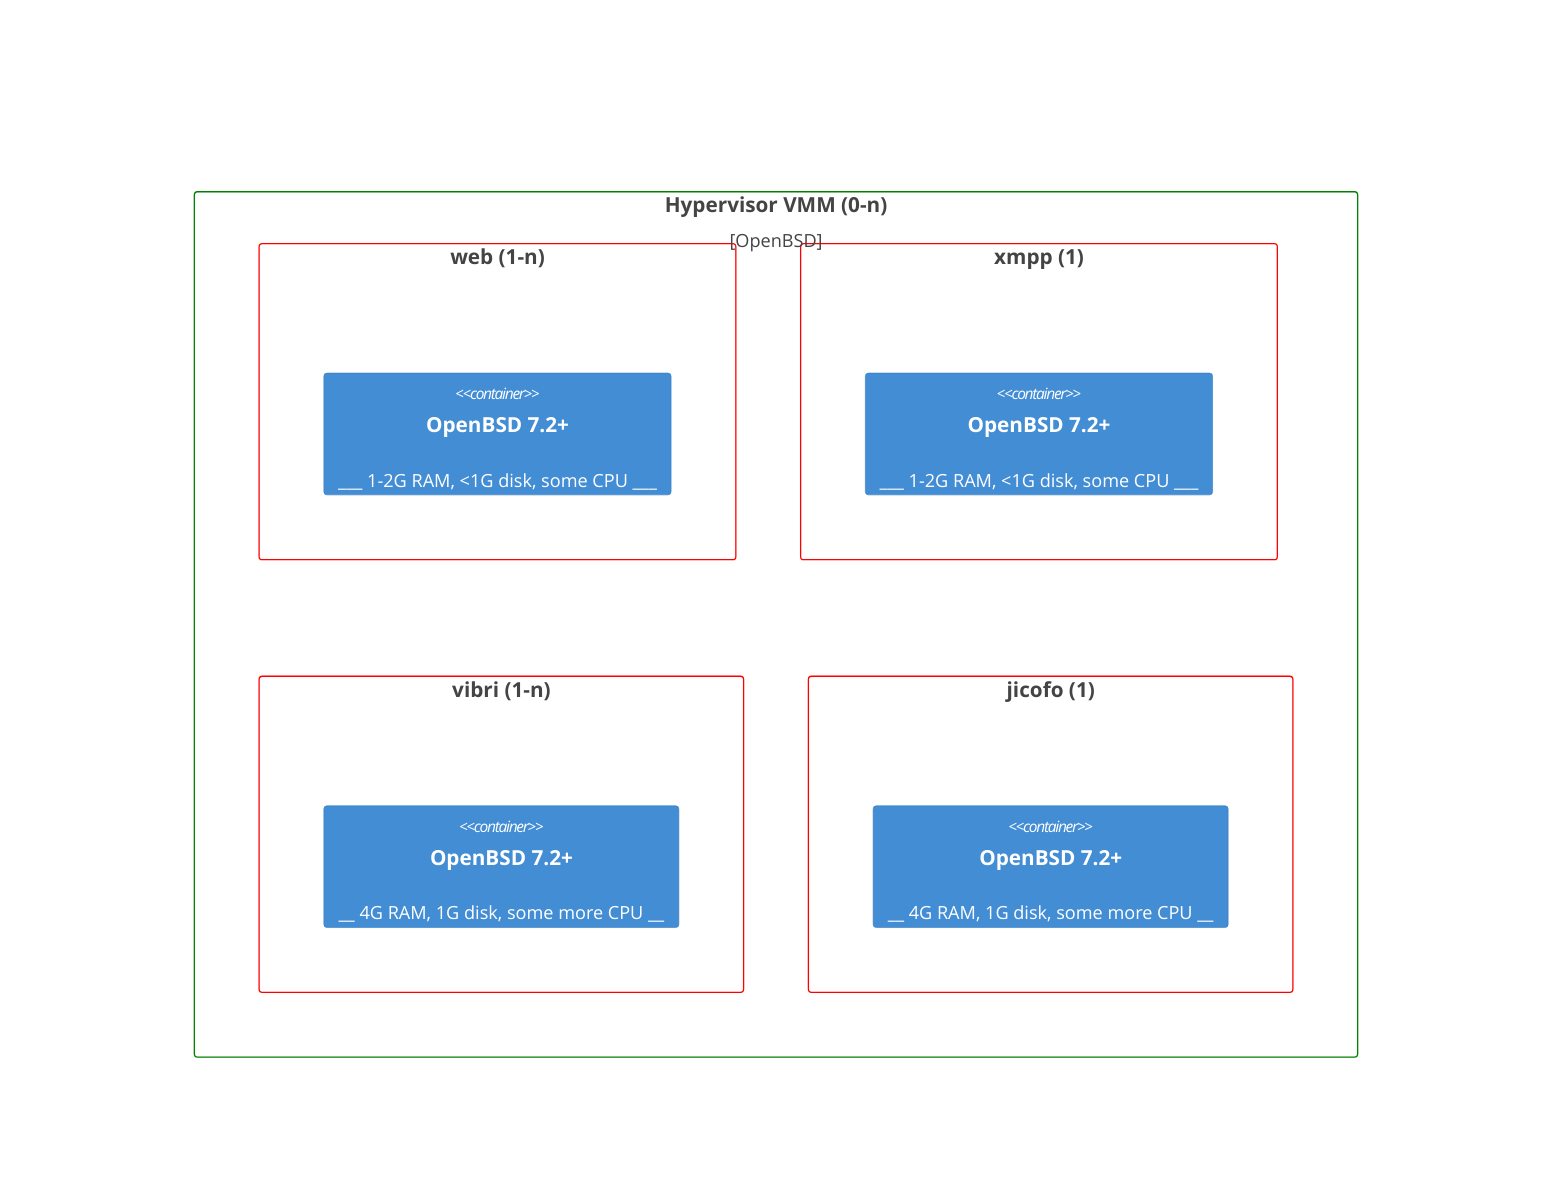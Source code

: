 C4Deployment


    Deployment_Node(obsd, "Hypervisor VMM (0-n)", "OpenBSD"){
        Deployment_Node(webvm, "web (1-n)", ""){
                Container(meet, "OpenBSD 7.2+", "", "___ 1-2G RAM, <1G disk, some CPU ___")
        }
        Deployment_Node(xmppvm, "xmpp (1)", ""){
                Container(xmpp, "OpenBSD 7.2+", "", "___ 1-2G RAM, <1G disk, some CPU ___")
        }
        Deployment_Node(vibrivm, "vibri (1-n)", ""){
                Container(jitsi-vibri, "OpenBSD 7.2+", "", "__ 4G RAM, 1G disk, some more CPU __")
        }

        Deployment_Node(jicofovm, "jicofo (1)", ""){
                Container(jicofo, "OpenBSD 7.2+", "", "__ 4G RAM, 1G disk, some more CPU __")
        }
    }

    UpdateElementStyle(obsd, $borderColor="green")
    UpdateElementStyle(webvm, $borderColor="red")
    UpdateElementStyle(xmppvm, $borderColor="red")
    UpdateElementStyle(jicofovm, $borderColor="red")
    UpdateElementStyle(vibrivm, $borderColor="red")